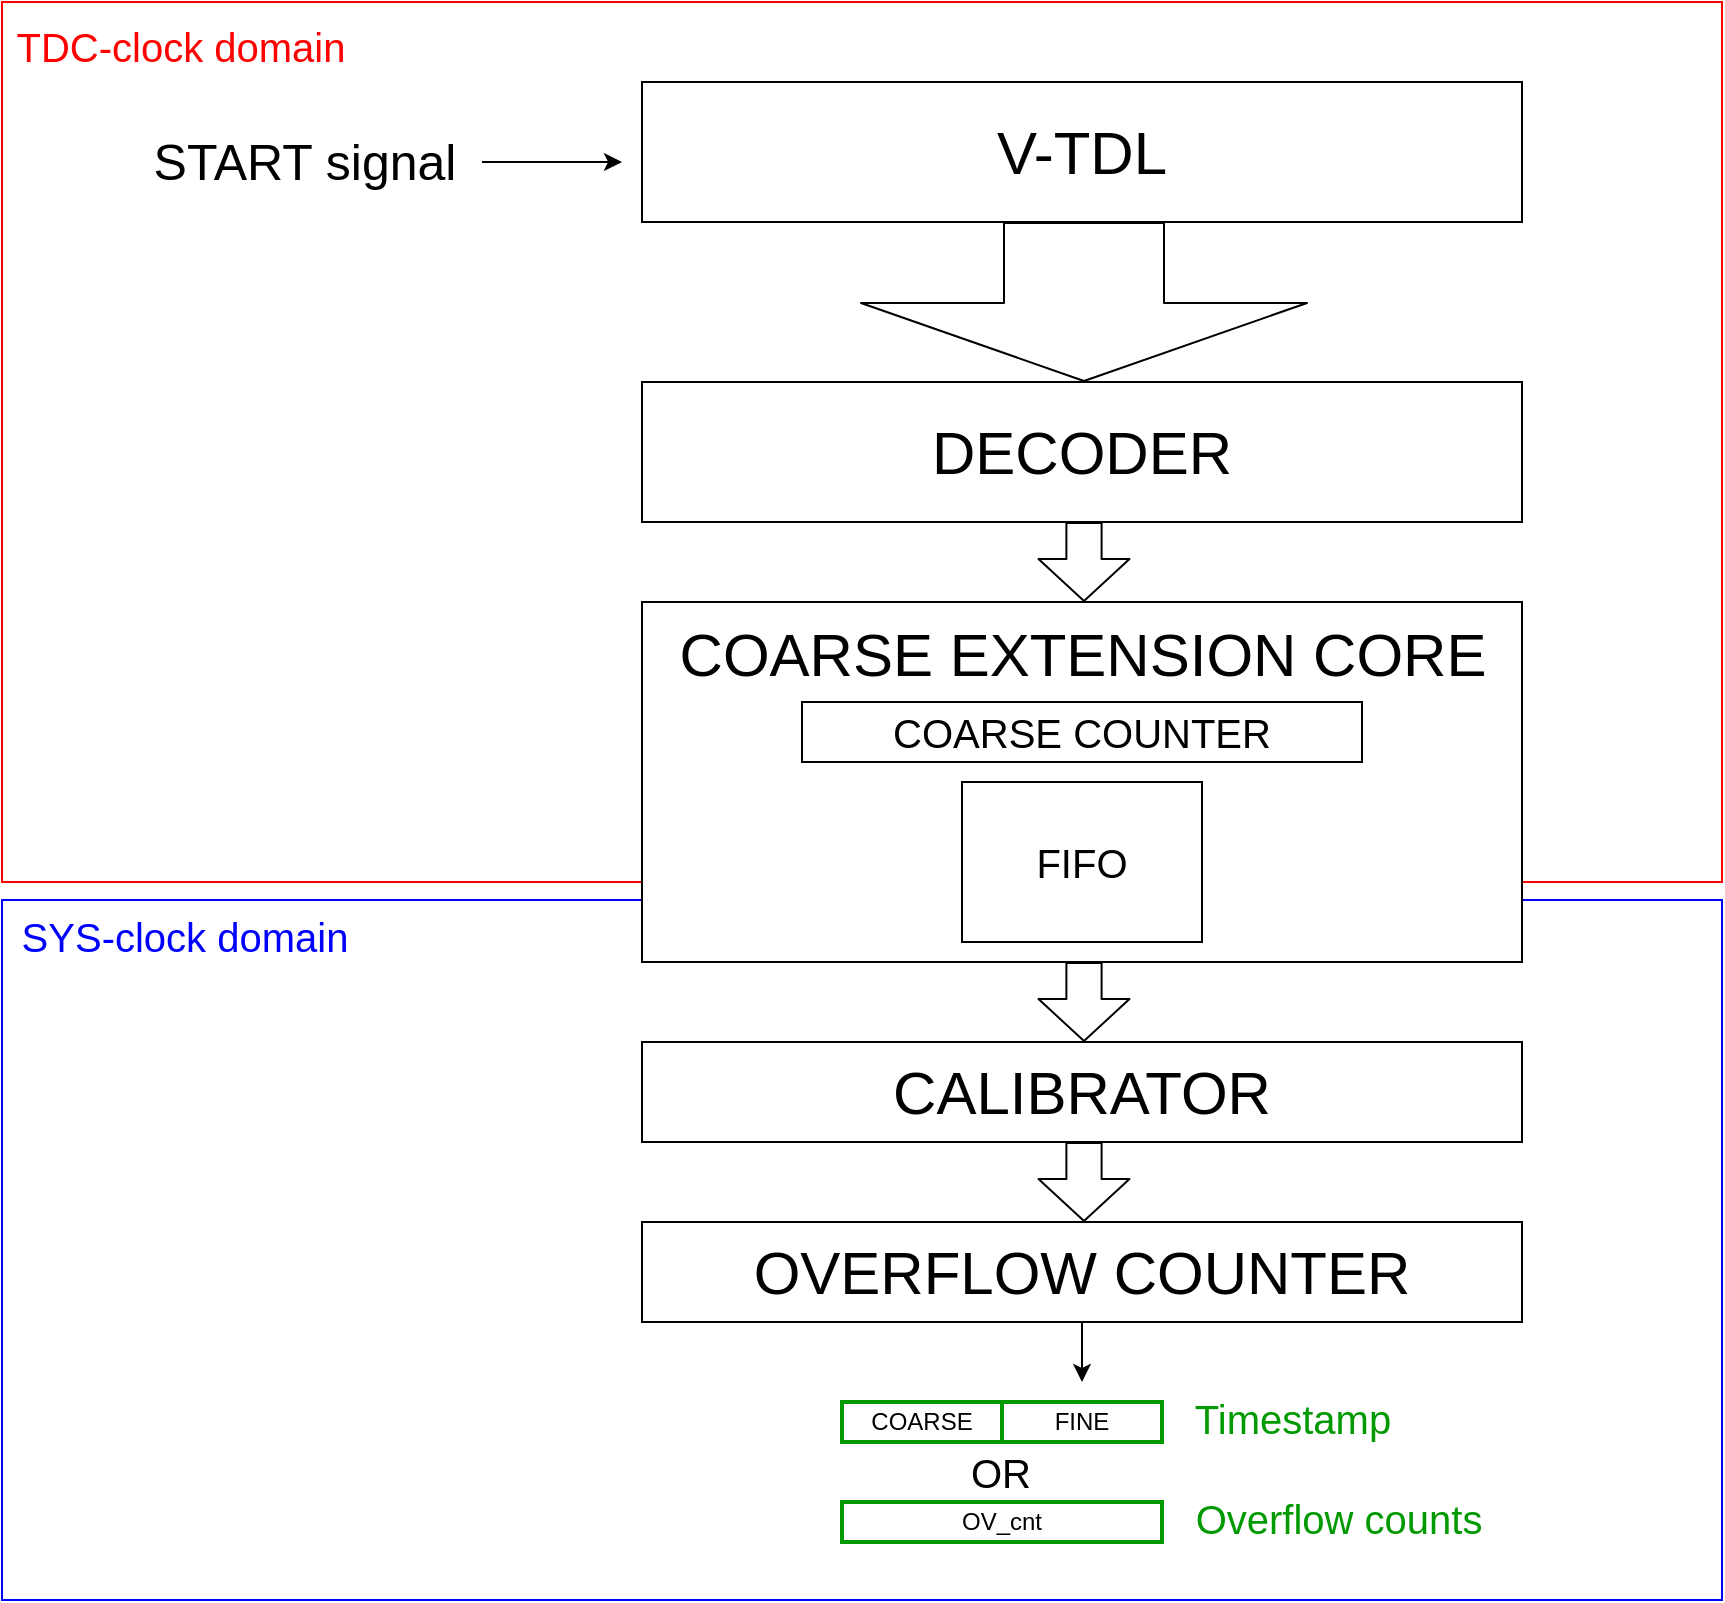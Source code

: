 <mxfile>
    <diagram id="AFSCc1gaepowxPMtaecm" name="Page-1">
        <mxGraphModel dx="2834" dy="1026" grid="1" gridSize="10" guides="1" tooltips="1" connect="1" arrows="1" fold="1" page="1" pageScale="1" pageWidth="850" pageHeight="1100" math="0" shadow="0">
            <root>
                <mxCell id="0"/>
                <mxCell id="1" parent="0"/>
                <mxCell id="17" value="" style="rounded=0;whiteSpace=wrap;html=1;strokeColor=#0000FF;" parent="1" vertex="1">
                    <mxGeometry x="-120" y="569" width="860" height="350" as="geometry"/>
                </mxCell>
                <mxCell id="16" value="" style="rounded=0;whiteSpace=wrap;html=1;strokeColor=#FF0000;" parent="1" vertex="1">
                    <mxGeometry x="-120" y="120" width="860" height="440" as="geometry"/>
                </mxCell>
                <mxCell id="2" value="&lt;font style=&quot;font-size: 30px&quot;&gt;V-TDL&lt;/font&gt;" style="rounded=0;whiteSpace=wrap;html=1;" parent="1" vertex="1">
                    <mxGeometry x="200" y="160" width="440" height="70" as="geometry"/>
                </mxCell>
                <mxCell id="3" value="&lt;span style=&quot;font-size: 30px&quot;&gt;DECODER&lt;/span&gt;" style="rounded=0;whiteSpace=wrap;html=1;" parent="1" vertex="1">
                    <mxGeometry x="200" y="310" width="440" height="70" as="geometry"/>
                </mxCell>
                <mxCell id="4" value="" style="shape=flexArrow;endArrow=classic;html=1;endWidth=142;endSize=12.67;width=80;" parent="1" edge="1">
                    <mxGeometry width="50" height="50" relative="1" as="geometry">
                        <mxPoint x="421" y="230" as="sourcePoint"/>
                        <mxPoint x="421" y="310" as="targetPoint"/>
                    </mxGeometry>
                </mxCell>
                <mxCell id="5" value="" style="shape=flexArrow;endArrow=classic;html=1;endWidth=26.88;endSize=6.664;width=17.6;" parent="1" edge="1">
                    <mxGeometry width="50" height="50" relative="1" as="geometry">
                        <mxPoint x="421" y="380" as="sourcePoint"/>
                        <mxPoint x="421" y="420" as="targetPoint"/>
                    </mxGeometry>
                </mxCell>
                <mxCell id="6" value="" style="rounded=0;whiteSpace=wrap;html=1;" parent="1" vertex="1">
                    <mxGeometry x="200" y="420" width="440" height="180" as="geometry"/>
                </mxCell>
                <mxCell id="7" value="&lt;font style=&quot;font-size: 20px&quot;&gt;COARSE COUNTER&lt;/font&gt;" style="rounded=0;whiteSpace=wrap;html=1;" parent="1" vertex="1">
                    <mxGeometry x="280" y="470" width="280" height="30" as="geometry"/>
                </mxCell>
                <mxCell id="8" value="" style="shape=flexArrow;endArrow=classic;html=1;endWidth=26.88;endSize=6.664;width=17.6;" parent="1" edge="1">
                    <mxGeometry width="50" height="50" relative="1" as="geometry">
                        <mxPoint x="421" y="600" as="sourcePoint"/>
                        <mxPoint x="421" y="640" as="targetPoint"/>
                    </mxGeometry>
                </mxCell>
                <mxCell id="9" value="&lt;span style=&quot;font-size: 30px&quot;&gt;CALIBRATOR&lt;/span&gt;" style="rounded=0;whiteSpace=wrap;html=1;" parent="1" vertex="1">
                    <mxGeometry x="200" y="640" width="440" height="50" as="geometry"/>
                </mxCell>
                <mxCell id="10" value="" style="shape=flexArrow;endArrow=classic;html=1;endWidth=26.88;endSize=6.664;width=17.6;" parent="1" edge="1">
                    <mxGeometry width="50" height="50" relative="1" as="geometry">
                        <mxPoint x="421" y="690" as="sourcePoint"/>
                        <mxPoint x="421" y="730" as="targetPoint"/>
                    </mxGeometry>
                </mxCell>
                <mxCell id="11" value="&lt;span style=&quot;font-size: 30px&quot;&gt;OVERFLOW COUNTER&lt;/span&gt;" style="rounded=0;whiteSpace=wrap;html=1;" parent="1" vertex="1">
                    <mxGeometry x="200" y="730" width="440" height="50" as="geometry"/>
                </mxCell>
                <mxCell id="12" value="" style="endArrow=classic;html=1;exitX=0.5;exitY=1;exitDx=0;exitDy=0;" parent="1" source="11" edge="1">
                    <mxGeometry width="50" height="50" relative="1" as="geometry">
                        <mxPoint x="490" y="600" as="sourcePoint"/>
                        <mxPoint x="420" y="810" as="targetPoint"/>
                    </mxGeometry>
                </mxCell>
                <mxCell id="13" value="COARSE" style="rounded=0;whiteSpace=wrap;html=1;strokeWidth=2;strokeColor=#009900;" parent="1" vertex="1">
                    <mxGeometry x="300" y="820" width="80" height="20" as="geometry"/>
                </mxCell>
                <mxCell id="14" value="FINE" style="rounded=0;whiteSpace=wrap;html=1;strokeWidth=2;strokeColor=#009900;" parent="1" vertex="1">
                    <mxGeometry x="380" y="820" width="80" height="20" as="geometry"/>
                </mxCell>
                <mxCell id="15" value="OV_cnt" style="rounded=0;whiteSpace=wrap;html=1;strokeColor=#009900;strokeWidth=2;" parent="1" vertex="1">
                    <mxGeometry x="300" y="870" width="160" height="20" as="geometry"/>
                </mxCell>
                <mxCell id="18" value="COARSE EXTENSION CORE" style="text;html=1;resizable=0;autosize=1;align=center;verticalAlign=middle;points=[];fillColor=none;strokeColor=none;rounded=0;fontSize=30;" parent="1" vertex="1">
                    <mxGeometry x="210" y="426" width="420" height="40" as="geometry"/>
                </mxCell>
                <mxCell id="19" value="&lt;font style=&quot;font-size: 20px&quot; color=&quot;#ff0000&quot;&gt;TDC-clock domain&lt;/font&gt;" style="text;html=1;resizable=0;autosize=1;align=center;verticalAlign=middle;points=[];fillColor=none;strokeColor=none;rounded=0;fontSize=30;" parent="1" vertex="1">
                    <mxGeometry x="-121" y="119" width="180" height="40" as="geometry"/>
                </mxCell>
                <mxCell id="20" value="&lt;font style=&quot;font-size: 20px&quot; color=&quot;#0000ff&quot;&gt;SYS-clock domain&lt;/font&gt;" style="text;html=1;resizable=0;autosize=1;align=center;verticalAlign=middle;points=[];fillColor=none;strokeColor=none;rounded=0;fontSize=30;" parent="1" vertex="1">
                    <mxGeometry x="-119" y="564" width="180" height="40" as="geometry"/>
                </mxCell>
                <mxCell id="21" value="" style="endArrow=classic;html=1;fontSize=20;" parent="1" edge="1">
                    <mxGeometry width="50" height="50" relative="1" as="geometry">
                        <mxPoint x="120" y="200" as="sourcePoint"/>
                        <mxPoint x="190" y="200" as="targetPoint"/>
                    </mxGeometry>
                </mxCell>
                <mxCell id="22" value="&lt;font style=&quot;font-size: 25px&quot;&gt;START signal&lt;/font&gt;" style="text;html=1;resizable=0;autosize=1;align=center;verticalAlign=middle;points=[];fillColor=none;strokeColor=none;rounded=0;fontSize=20;" parent="1" vertex="1">
                    <mxGeometry x="-54" y="184" width="170" height="30" as="geometry"/>
                </mxCell>
                <mxCell id="23" value="&lt;font color=&quot;#000000&quot; style=&quot;font-size: 20px&quot;&gt;OR&lt;/font&gt;" style="text;html=1;resizable=0;autosize=1;align=center;verticalAlign=middle;points=[];fillColor=none;strokeColor=none;rounded=0;fontSize=25;fontColor=#0000FF;" parent="1" vertex="1">
                    <mxGeometry x="354" y="833" width="50" height="40" as="geometry"/>
                </mxCell>
                <mxCell id="24" value="&lt;font color=&quot;#009900&quot;&gt;Timestamp&lt;/font&gt;" style="text;html=1;resizable=0;autosize=1;align=center;verticalAlign=middle;points=[];fillColor=none;strokeColor=none;rounded=0;fontSize=20;fontColor=#000000;" parent="1" vertex="1">
                    <mxGeometry x="470" y="813" width="110" height="30" as="geometry"/>
                </mxCell>
                <mxCell id="26" value="&lt;font color=&quot;#009900&quot;&gt;Overflow counts&lt;/font&gt;" style="text;html=1;resizable=0;autosize=1;align=center;verticalAlign=middle;points=[];fillColor=none;strokeColor=none;rounded=0;fontSize=20;fontColor=#000000;" parent="1" vertex="1">
                    <mxGeometry x="468" y="863" width="160" height="30" as="geometry"/>
                </mxCell>
                <mxCell id="27" value="&lt;font style=&quot;font-size: 20px&quot;&gt;FIFO&lt;/font&gt;" style="rounded=0;whiteSpace=wrap;html=1;" vertex="1" parent="1">
                    <mxGeometry x="360" y="510" width="120" height="80" as="geometry"/>
                </mxCell>
            </root>
        </mxGraphModel>
    </diagram>
</mxfile>